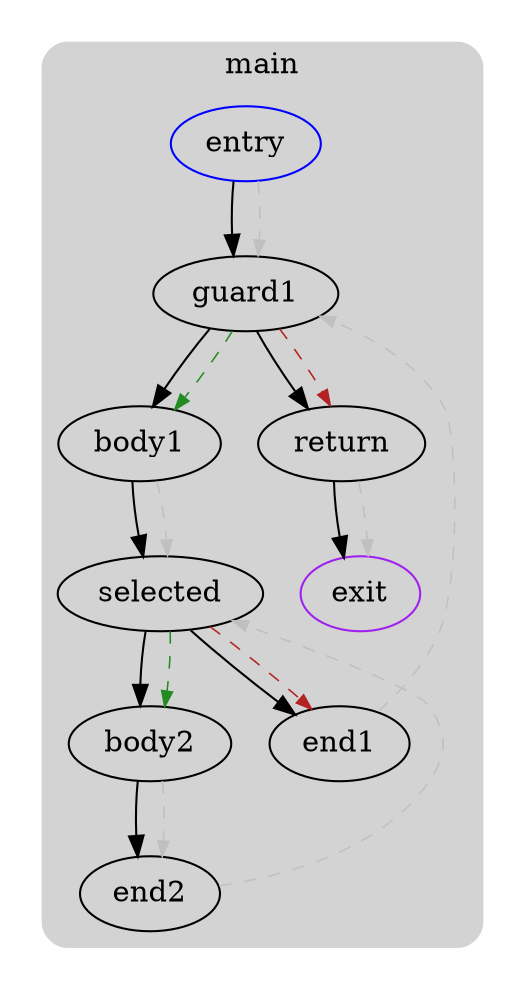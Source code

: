 digraph G {
  compound=true
  subgraph cluster_ {
    peripheries=0
    subgraph cluster_0 {
      label="main"
      color=darkgray
      style=rounded
      bgcolor=lightgray
      cluster_0_0[label="entry",shape=oval,color=blue,rank=source]
      cluster_0_1[label="guard1",shape=oval]
      cluster_0_2[label="body1",shape=oval]
      cluster_0_3[label="selected",shape=oval]
      cluster_0_4[label="body2",shape=oval]
      cluster_0_5[label="end2",shape=oval]
      cluster_0_6[label="end1",shape=oval]
      cluster_0_7[label="return",shape=oval]
      cluster_0_exit[label=exit,color=purple,rank=sink]
      cluster_0_0 -> cluster_0_1 [color=black]
      cluster_0_1 -> cluster_0_2 [color=black]
      cluster_0_2 -> cluster_0_3 [color=black]
      cluster_0_3 -> cluster_0_4 [color=black]
      cluster_0_4 -> cluster_0_5 [color=black]
      cluster_0_3 -> cluster_0_6 [color=black]
      cluster_0_1 -> cluster_0_7 [color=black]
      cluster_0_7 -> cluster_0_exit [color=black]
      cluster_0_0 -> cluster_0_1 [color=gray,style=dashed,constraint=false,penwidth=0.75,arrowsize=0.75]
      cluster_0_1 -> cluster_0_2 [color=forestgreen,style=dashed,constraint=false,penwidth=0.75,arrowsize=0.75]
      cluster_0_1 -> cluster_0_7 [color=firebrick,style=dashed,constraint=false,penwidth=0.75,arrowsize=0.75]
      cluster_0_2 -> cluster_0_3 [color=gray,style=dashed,constraint=false,penwidth=0.75,arrowsize=0.75]
      cluster_0_3 -> cluster_0_4 [color=forestgreen,style=dashed,constraint=false,penwidth=0.75,arrowsize=0.75]
      cluster_0_3 -> cluster_0_6 [color=firebrick,style=dashed,constraint=false,penwidth=0.75,arrowsize=0.75]
      cluster_0_4 -> cluster_0_5 [color=gray,style=dashed,constraint=false,penwidth=0.75,arrowsize=0.75]
      cluster_0_5 -> cluster_0_3 [color=gray,style=dashed,constraint=false,penwidth=0.75,arrowsize=0.75]
      cluster_0_6 -> cluster_0_1 [color=gray,style=dashed,constraint=false,penwidth=0.75,arrowsize=0.75]
      cluster_0_7 -> cluster_0_exit [color=gray,style=dashed,constraint=false,penwidth=0.75,arrowsize=0.75]
    }
  }
}
